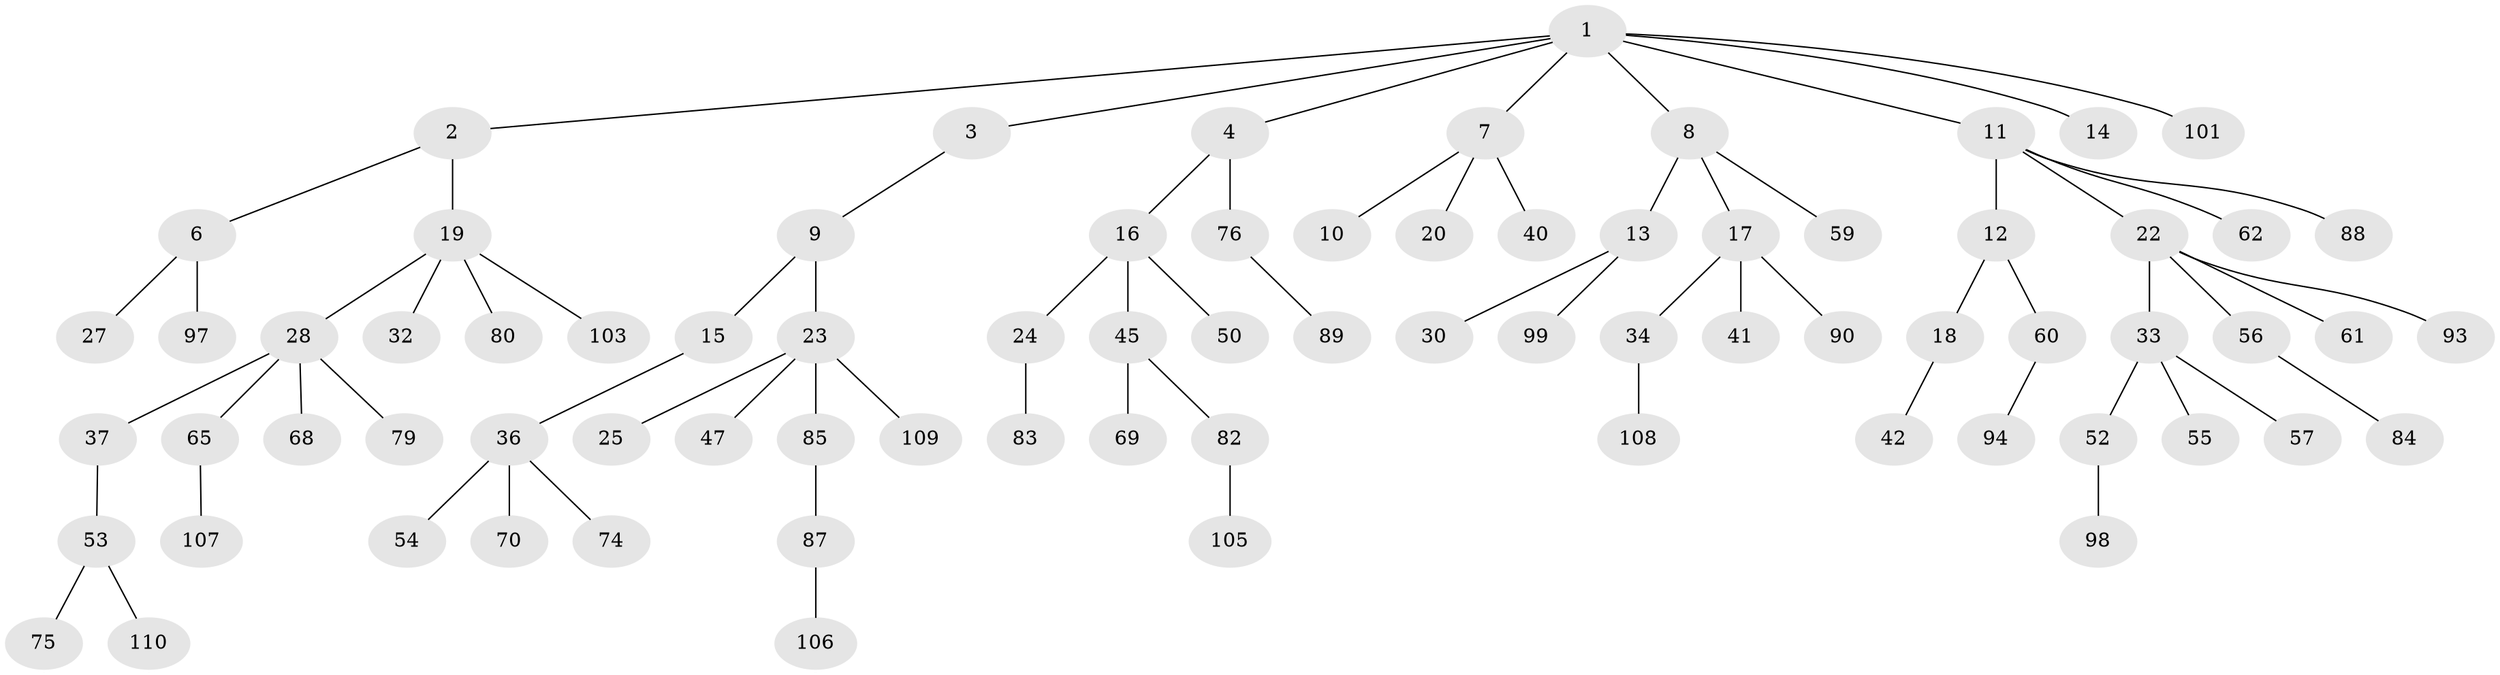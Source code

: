 // original degree distribution, {4: 0.08771929824561403, 3: 0.13157894736842105, 6: 0.008771929824561403, 5: 0.03508771929824561, 2: 0.2719298245614035, 1: 0.4649122807017544}
// Generated by graph-tools (version 1.1) at 2025/42/03/06/25 10:42:04]
// undirected, 77 vertices, 76 edges
graph export_dot {
graph [start="1"]
  node [color=gray90,style=filled];
  1 [super="+5"];
  2;
  3 [super="+92"];
  4 [super="+26"];
  6 [super="+44"];
  7 [super="+111"];
  8;
  9 [super="+102"];
  10 [super="+114"];
  11 [super="+77"];
  12;
  13 [super="+49"];
  14;
  15;
  16 [super="+31"];
  17 [super="+29"];
  18 [super="+58"];
  19 [super="+21"];
  20;
  22 [super="+46"];
  23 [super="+38"];
  24 [super="+113"];
  25;
  27;
  28 [super="+35"];
  30 [super="+51"];
  32;
  33 [super="+43"];
  34;
  36 [super="+48"];
  37 [super="+39"];
  40 [super="+95"];
  41;
  42 [super="+66"];
  45 [super="+63"];
  47;
  50;
  52 [super="+72"];
  53 [super="+64"];
  54;
  55;
  56 [super="+73"];
  57 [super="+86"];
  59;
  60 [super="+67"];
  61;
  62 [super="+71"];
  65;
  68;
  69 [super="+91"];
  70;
  74 [super="+112"];
  75 [super="+78"];
  76;
  79;
  80 [super="+81"];
  82 [super="+104"];
  83;
  84;
  85;
  87 [super="+96"];
  88 [super="+100"];
  89;
  90;
  93;
  94;
  97;
  98;
  99;
  101;
  103;
  105;
  106;
  107;
  108;
  109;
  110;
  1 -- 2;
  1 -- 3;
  1 -- 4;
  1 -- 101;
  1 -- 7;
  1 -- 8;
  1 -- 11;
  1 -- 14;
  2 -- 6;
  2 -- 19;
  3 -- 9;
  4 -- 16;
  4 -- 76;
  6 -- 27;
  6 -- 97;
  7 -- 10;
  7 -- 20;
  7 -- 40;
  8 -- 13;
  8 -- 17;
  8 -- 59;
  9 -- 15;
  9 -- 23;
  11 -- 12;
  11 -- 22;
  11 -- 62;
  11 -- 88;
  12 -- 18;
  12 -- 60;
  13 -- 30;
  13 -- 99;
  15 -- 36;
  16 -- 24;
  16 -- 50;
  16 -- 45;
  17 -- 34;
  17 -- 90;
  17 -- 41;
  18 -- 42;
  19 -- 28;
  19 -- 80;
  19 -- 103;
  19 -- 32;
  22 -- 33;
  22 -- 61;
  22 -- 56;
  22 -- 93;
  23 -- 25;
  23 -- 85;
  23 -- 109;
  23 -- 47;
  24 -- 83;
  28 -- 37;
  28 -- 79;
  28 -- 65;
  28 -- 68;
  33 -- 57;
  33 -- 52;
  33 -- 55;
  34 -- 108;
  36 -- 70;
  36 -- 74;
  36 -- 54;
  37 -- 53;
  45 -- 69;
  45 -- 82;
  52 -- 98;
  53 -- 110;
  53 -- 75;
  56 -- 84;
  60 -- 94;
  65 -- 107;
  76 -- 89;
  82 -- 105;
  85 -- 87;
  87 -- 106;
}
